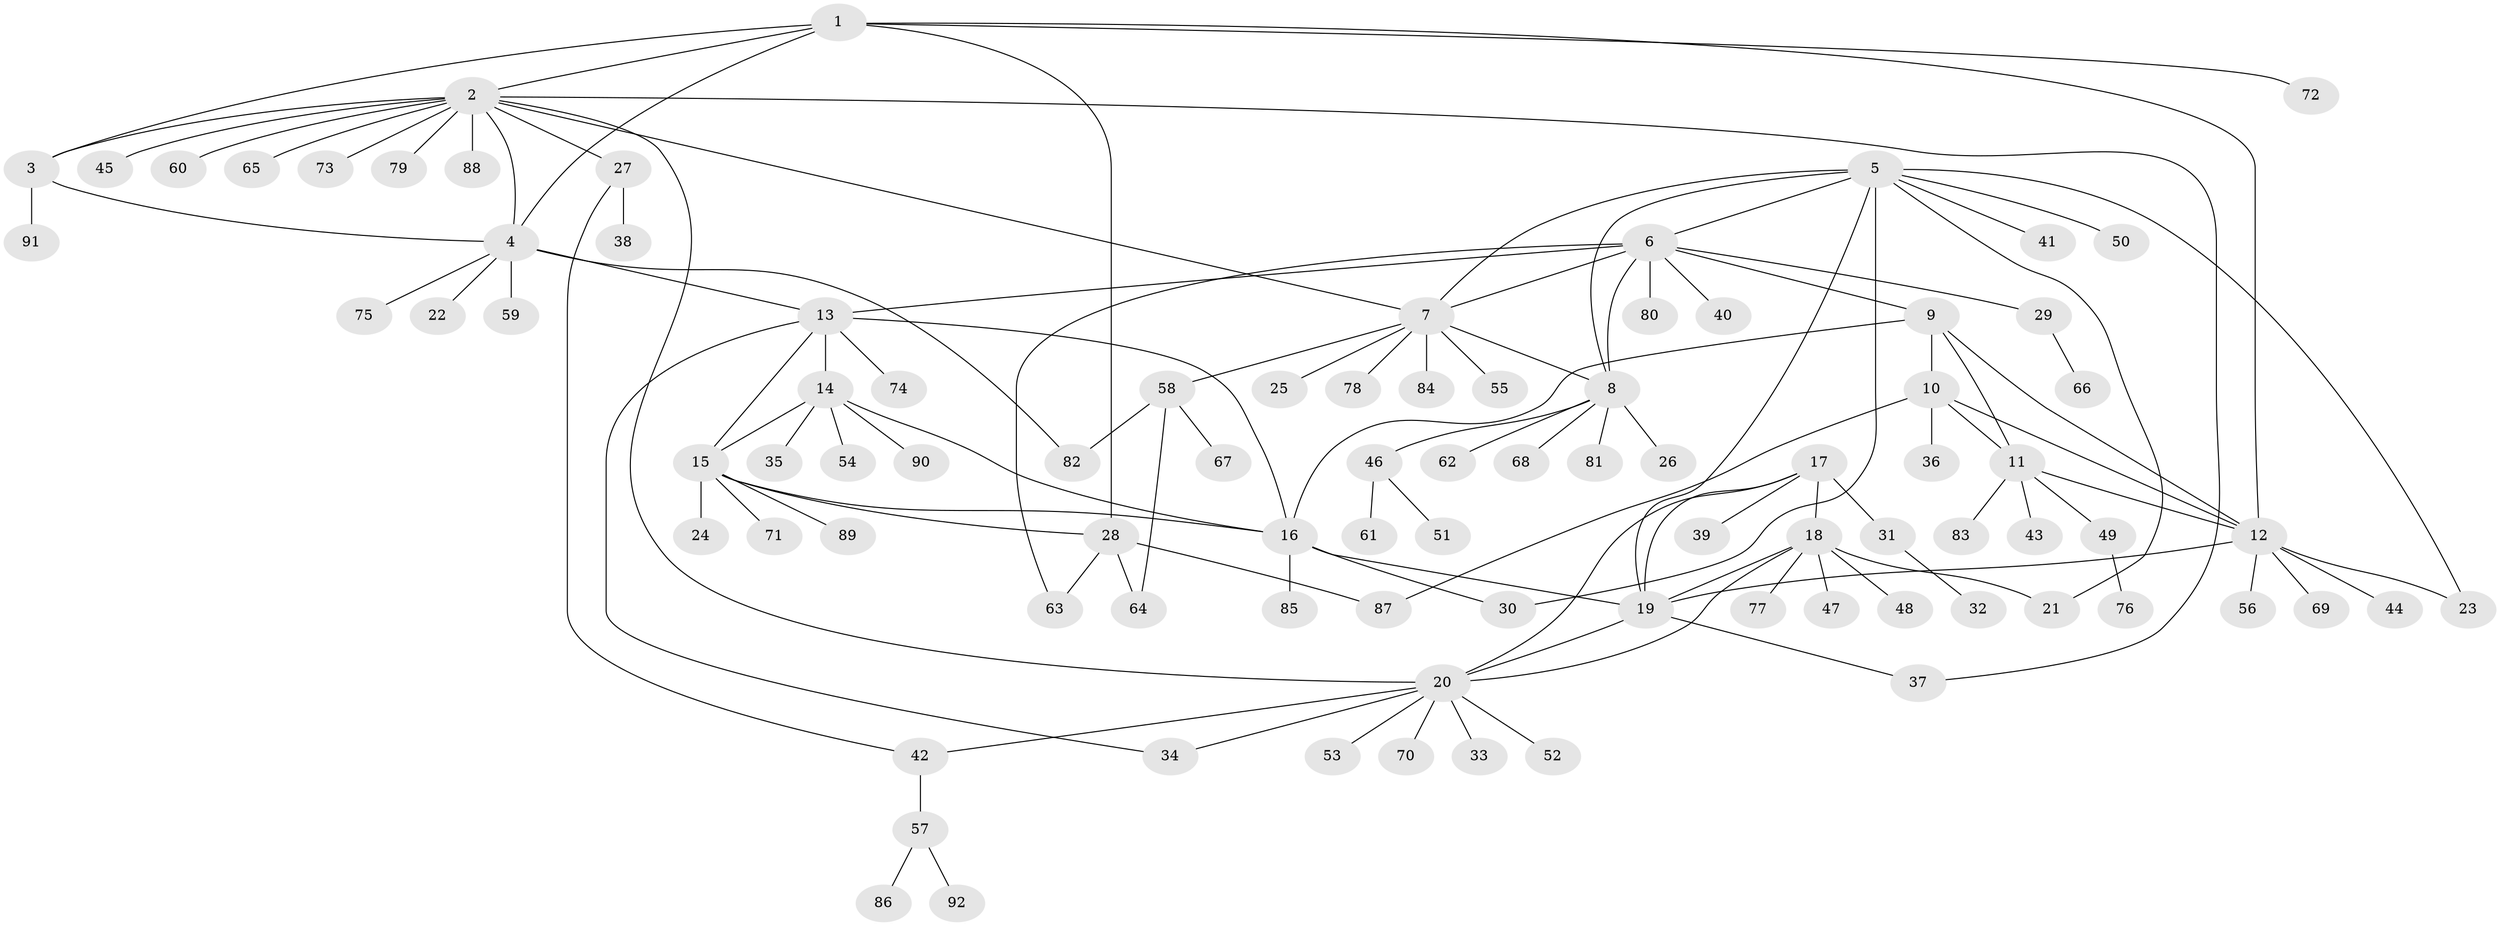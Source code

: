 // coarse degree distribution, {8: 0.056338028169014086, 11: 0.014084507042253521, 7: 0.04225352112676056, 13: 0.014084507042253521, 6: 0.028169014084507043, 4: 0.028169014084507043, 9: 0.014084507042253521, 5: 0.028169014084507043, 1: 0.6056338028169014, 2: 0.15492957746478872, 3: 0.014084507042253521}
// Generated by graph-tools (version 1.1) at 2025/52/02/27/25 19:52:14]
// undirected, 92 vertices, 123 edges
graph export_dot {
graph [start="1"]
  node [color=gray90,style=filled];
  1;
  2;
  3;
  4;
  5;
  6;
  7;
  8;
  9;
  10;
  11;
  12;
  13;
  14;
  15;
  16;
  17;
  18;
  19;
  20;
  21;
  22;
  23;
  24;
  25;
  26;
  27;
  28;
  29;
  30;
  31;
  32;
  33;
  34;
  35;
  36;
  37;
  38;
  39;
  40;
  41;
  42;
  43;
  44;
  45;
  46;
  47;
  48;
  49;
  50;
  51;
  52;
  53;
  54;
  55;
  56;
  57;
  58;
  59;
  60;
  61;
  62;
  63;
  64;
  65;
  66;
  67;
  68;
  69;
  70;
  71;
  72;
  73;
  74;
  75;
  76;
  77;
  78;
  79;
  80;
  81;
  82;
  83;
  84;
  85;
  86;
  87;
  88;
  89;
  90;
  91;
  92;
  1 -- 2;
  1 -- 3;
  1 -- 4;
  1 -- 12;
  1 -- 28;
  1 -- 72;
  2 -- 3;
  2 -- 4;
  2 -- 7;
  2 -- 20;
  2 -- 27;
  2 -- 37;
  2 -- 45;
  2 -- 60;
  2 -- 65;
  2 -- 73;
  2 -- 79;
  2 -- 88;
  3 -- 4;
  3 -- 91;
  4 -- 13;
  4 -- 22;
  4 -- 59;
  4 -- 75;
  4 -- 82;
  5 -- 6;
  5 -- 7;
  5 -- 8;
  5 -- 19;
  5 -- 21;
  5 -- 23;
  5 -- 30;
  5 -- 41;
  5 -- 50;
  6 -- 7;
  6 -- 8;
  6 -- 9;
  6 -- 13;
  6 -- 29;
  6 -- 40;
  6 -- 63;
  6 -- 80;
  7 -- 8;
  7 -- 25;
  7 -- 55;
  7 -- 58;
  7 -- 78;
  7 -- 84;
  8 -- 26;
  8 -- 46;
  8 -- 62;
  8 -- 68;
  8 -- 81;
  9 -- 10;
  9 -- 11;
  9 -- 12;
  9 -- 16;
  10 -- 11;
  10 -- 12;
  10 -- 36;
  10 -- 87;
  11 -- 12;
  11 -- 43;
  11 -- 49;
  11 -- 83;
  12 -- 19;
  12 -- 23;
  12 -- 44;
  12 -- 56;
  12 -- 69;
  13 -- 14;
  13 -- 15;
  13 -- 16;
  13 -- 34;
  13 -- 74;
  14 -- 15;
  14 -- 16;
  14 -- 35;
  14 -- 54;
  14 -- 90;
  15 -- 16;
  15 -- 24;
  15 -- 28;
  15 -- 71;
  15 -- 89;
  16 -- 19;
  16 -- 30;
  16 -- 85;
  17 -- 18;
  17 -- 19;
  17 -- 20;
  17 -- 31;
  17 -- 39;
  18 -- 19;
  18 -- 20;
  18 -- 21;
  18 -- 47;
  18 -- 48;
  18 -- 77;
  19 -- 20;
  19 -- 37;
  20 -- 33;
  20 -- 34;
  20 -- 42;
  20 -- 52;
  20 -- 53;
  20 -- 70;
  27 -- 38;
  27 -- 42;
  28 -- 63;
  28 -- 64;
  28 -- 87;
  29 -- 66;
  31 -- 32;
  42 -- 57;
  46 -- 51;
  46 -- 61;
  49 -- 76;
  57 -- 86;
  57 -- 92;
  58 -- 64;
  58 -- 67;
  58 -- 82;
}
